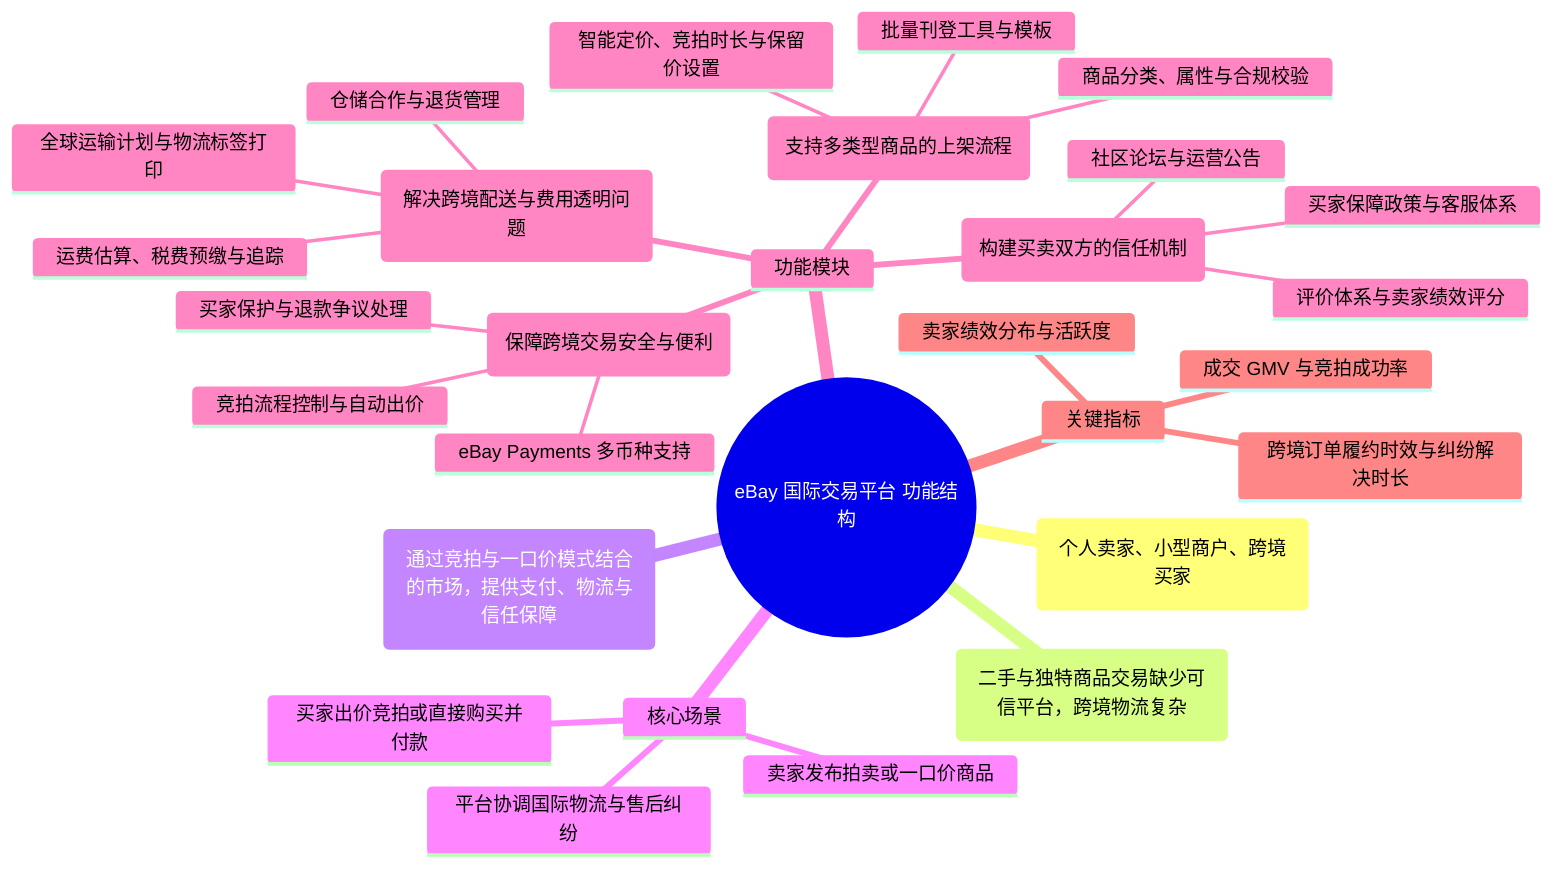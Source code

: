 %% Auto-generated by scripts/generate_assets.py
mindmap
  root((eBay 国际交易平台 功能结构))
    目标用户(个人卖家、小型商户、跨境买家)
    核心痛点(二手与独特商品交易缺少可信平台，跨境物流复杂)
    价值主张(通过竞拍与一口价模式结合的市场，提供支付、物流与信任保障)
    核心场景
      卖家发布拍卖或一口价商品
      买家出价竞拍或直接购买并付款
      平台协调国际物流与售后纠纷
    功能模块
      商品刊登(支持多类型商品的上架流程)
        批量刊登工具与模板
        智能定价、竞拍时长与保留价设置
        商品分类、属性与合规校验
      交易支付(保障跨境交易安全与便利)
        eBay Payments 多币种支持
        竞拍流程控制与自动出价
        买家保护与退款争议处理
      物流履约(解决跨境配送与费用透明问题)
        全球运输计划与物流标签打印
        运费估算、税费预缴与追踪
        仓储合作与退货管理
      信任与社区(构建买卖双方的信任机制)
        评价体系与卖家绩效评分
        买家保障政策与客服体系
        社区论坛与运营公告
    关键指标
      成交 GMV 与竞拍成功率
      跨境订单履约时效与纠纷解决时长
      卖家绩效分布与活跃度